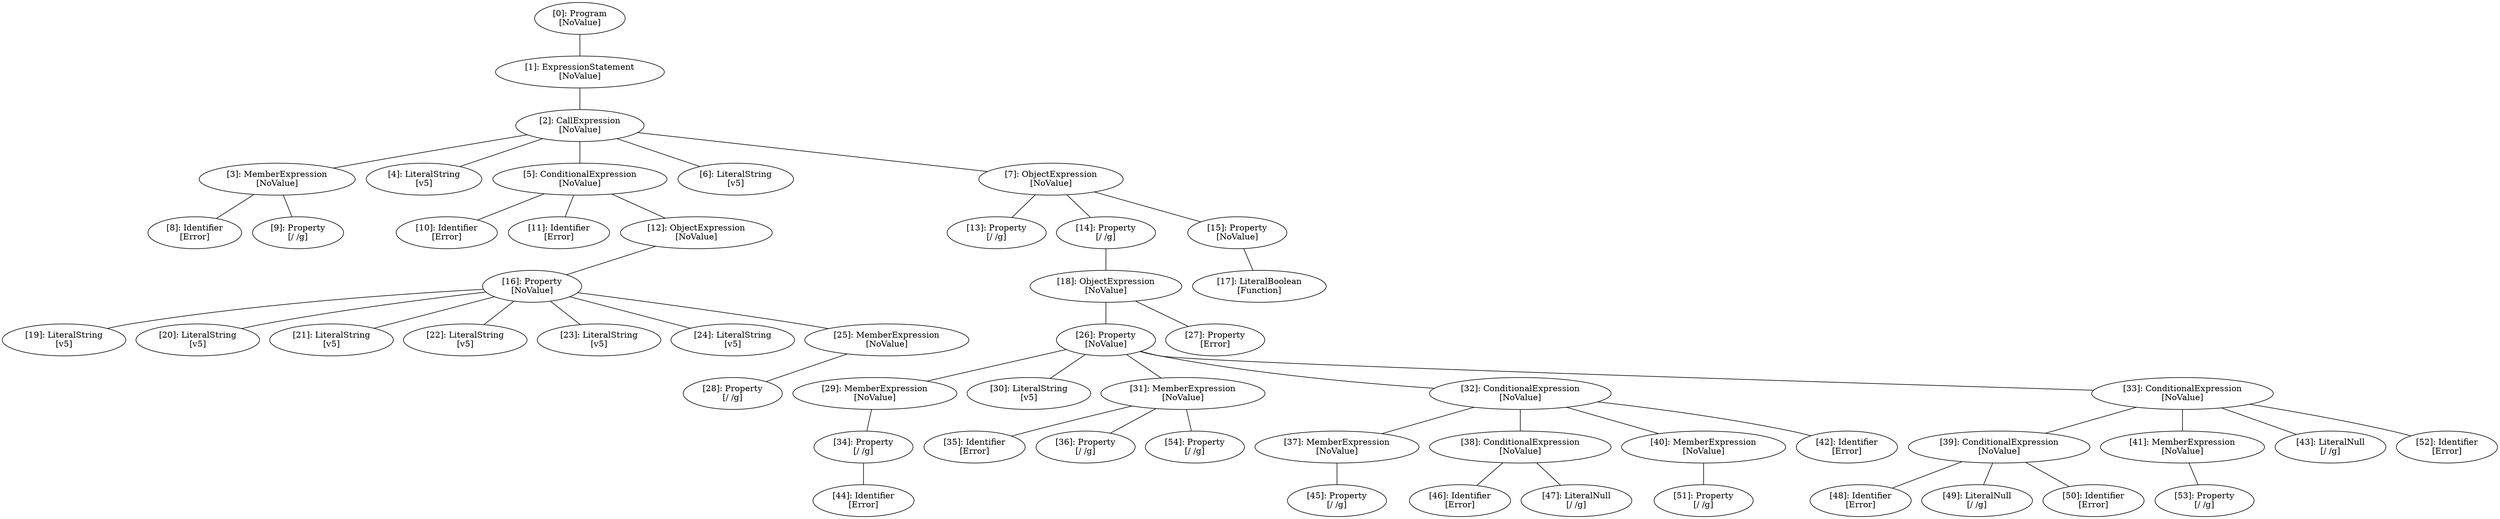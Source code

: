 // Result
graph {
	0 [label="[0]: Program
[NoValue]"]
	1 [label="[1]: ExpressionStatement
[NoValue]"]
	2 [label="[2]: CallExpression
[NoValue]"]
	3 [label="[3]: MemberExpression
[NoValue]"]
	4 [label="[4]: LiteralString
[v5]"]
	5 [label="[5]: ConditionalExpression
[NoValue]"]
	6 [label="[6]: LiteralString
[v5]"]
	7 [label="[7]: ObjectExpression
[NoValue]"]
	8 [label="[8]: Identifier
[Error]"]
	9 [label="[9]: Property
[/ /g]"]
	10 [label="[10]: Identifier
[Error]"]
	11 [label="[11]: Identifier
[Error]"]
	12 [label="[12]: ObjectExpression
[NoValue]"]
	13 [label="[13]: Property
[/ /g]"]
	14 [label="[14]: Property
[/ /g]"]
	15 [label="[15]: Property
[NoValue]"]
	16 [label="[16]: Property
[NoValue]"]
	17 [label="[17]: LiteralBoolean
[Function]"]
	18 [label="[18]: ObjectExpression
[NoValue]"]
	19 [label="[19]: LiteralString
[v5]"]
	20 [label="[20]: LiteralString
[v5]"]
	21 [label="[21]: LiteralString
[v5]"]
	22 [label="[22]: LiteralString
[v5]"]
	23 [label="[23]: LiteralString
[v5]"]
	24 [label="[24]: LiteralString
[v5]"]
	25 [label="[25]: MemberExpression
[NoValue]"]
	26 [label="[26]: Property
[NoValue]"]
	27 [label="[27]: Property
[Error]"]
	28 [label="[28]: Property
[/ /g]"]
	29 [label="[29]: MemberExpression
[NoValue]"]
	30 [label="[30]: LiteralString
[v5]"]
	31 [label="[31]: MemberExpression
[NoValue]"]
	32 [label="[32]: ConditionalExpression
[NoValue]"]
	33 [label="[33]: ConditionalExpression
[NoValue]"]
	34 [label="[34]: Property
[/ /g]"]
	35 [label="[35]: Identifier
[Error]"]
	36 [label="[36]: Property
[/ /g]"]
	37 [label="[37]: MemberExpression
[NoValue]"]
	38 [label="[38]: ConditionalExpression
[NoValue]"]
	39 [label="[39]: ConditionalExpression
[NoValue]"]
	40 [label="[40]: MemberExpression
[NoValue]"]
	41 [label="[41]: MemberExpression
[NoValue]"]
	42 [label="[42]: Identifier
[Error]"]
	43 [label="[43]: LiteralNull
[/ /g]"]
	44 [label="[44]: Identifier
[Error]"]
	45 [label="[45]: Property
[/ /g]"]
	46 [label="[46]: Identifier
[Error]"]
	47 [label="[47]: LiteralNull
[/ /g]"]
	48 [label="[48]: Identifier
[Error]"]
	49 [label="[49]: LiteralNull
[/ /g]"]
	50 [label="[50]: Identifier
[Error]"]
	51 [label="[51]: Property
[/ /g]"]
	52 [label="[52]: Identifier
[Error]"]
	53 [label="[53]: Property
[/ /g]"]
	54 [label="[54]: Property
[/ /g]"]
	0 -- 1
	1 -- 2
	2 -- 3
	2 -- 4
	2 -- 5
	2 -- 6
	2 -- 7
	3 -- 8
	3 -- 9
	5 -- 10
	5 -- 11
	5 -- 12
	7 -- 13
	7 -- 14
	7 -- 15
	12 -- 16
	14 -- 18
	15 -- 17
	16 -- 19
	16 -- 20
	16 -- 21
	16 -- 22
	16 -- 23
	16 -- 24
	16 -- 25
	18 -- 26
	18 -- 27
	25 -- 28
	26 -- 29
	26 -- 30
	26 -- 31
	26 -- 32
	26 -- 33
	29 -- 34
	31 -- 35
	31 -- 36
	31 -- 54
	32 -- 37
	32 -- 38
	32 -- 40
	32 -- 42
	33 -- 39
	33 -- 41
	33 -- 43
	33 -- 52
	34 -- 44
	37 -- 45
	38 -- 46
	38 -- 47
	39 -- 48
	39 -- 49
	39 -- 50
	40 -- 51
	41 -- 53
}
